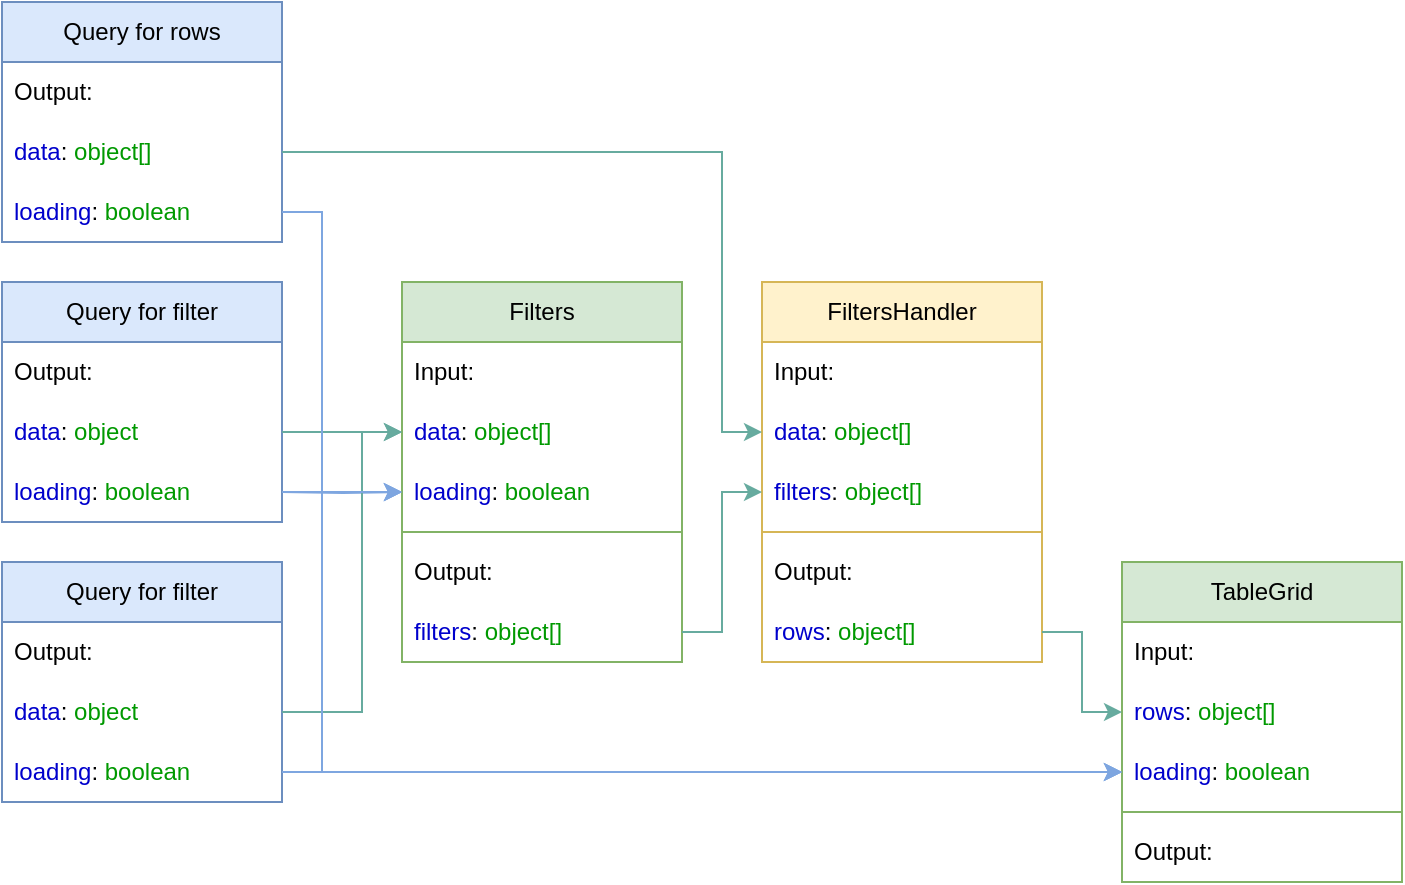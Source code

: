 <mxfile version="26.0.4">
  <diagram id="C5RBs43oDa-KdzZeNtuy" name="Page-1">
    <mxGraphModel dx="954" dy="651" grid="1" gridSize="10" guides="1" tooltips="1" connect="1" arrows="1" fold="1" page="1" pageScale="1" pageWidth="827" pageHeight="1169" math="0" shadow="0">
      <root>
        <mxCell id="WIyWlLk6GJQsqaUBKTNV-0" />
        <mxCell id="WIyWlLk6GJQsqaUBKTNV-1" parent="WIyWlLk6GJQsqaUBKTNV-0" />
        <mxCell id="9g6PCNSL1OcQ4zxGsmFJ-1" value="Query for filter" style="swimlane;fontStyle=0;childLayout=stackLayout;horizontal=1;startSize=30;horizontalStack=0;resizeParent=1;resizeParentMax=0;resizeLast=0;collapsible=1;marginBottom=0;whiteSpace=wrap;html=1;fillColor=#dae8fc;strokeColor=#6c8ebf;" vertex="1" parent="WIyWlLk6GJQsqaUBKTNV-1">
          <mxGeometry x="20" y="160" width="140" height="120" as="geometry" />
        </mxCell>
        <mxCell id="9g6PCNSL1OcQ4zxGsmFJ-2" value="&lt;font&gt;Output:&lt;/font&gt;" style="text;strokeColor=none;fillColor=none;align=left;verticalAlign=middle;spacingLeft=4;spacingRight=4;overflow=hidden;points=[[0,0.5],[1,0.5]];portConstraint=eastwest;rotatable=0;whiteSpace=wrap;html=1;fontColor=#000000;" vertex="1" parent="9g6PCNSL1OcQ4zxGsmFJ-1">
          <mxGeometry y="30" width="140" height="30" as="geometry" />
        </mxCell>
        <mxCell id="9g6PCNSL1OcQ4zxGsmFJ-23" value="&lt;font style=&quot;color: rgb(0, 0, 204);&quot;&gt;data&lt;/font&gt;: &lt;font style=&quot;color: rgb(0, 153, 0);&quot;&gt;object&lt;/font&gt;" style="text;strokeColor=none;fillColor=none;align=left;verticalAlign=middle;spacingLeft=4;spacingRight=4;overflow=hidden;points=[[0,0.5],[1,0.5]];portConstraint=eastwest;rotatable=0;whiteSpace=wrap;html=1;" vertex="1" parent="9g6PCNSL1OcQ4zxGsmFJ-1">
          <mxGeometry y="60" width="140" height="30" as="geometry" />
        </mxCell>
        <mxCell id="9g6PCNSL1OcQ4zxGsmFJ-60" style="edgeStyle=orthogonalEdgeStyle;rounded=0;orthogonalLoop=1;jettySize=auto;html=1;strokeColor=#7EA6E0;entryX=0;entryY=0.5;entryDx=0;entryDy=0;" edge="1" parent="9g6PCNSL1OcQ4zxGsmFJ-1" target="9g6PCNSL1OcQ4zxGsmFJ-18">
          <mxGeometry relative="1" as="geometry">
            <mxPoint x="220" y="105" as="targetPoint" />
            <mxPoint x="140" y="105" as="sourcePoint" />
          </mxGeometry>
        </mxCell>
        <mxCell id="9g6PCNSL1OcQ4zxGsmFJ-3" value="&lt;font style=&quot;color: rgb(0, 0, 204);&quot;&gt;loading&lt;/font&gt;: &lt;font style=&quot;color: rgb(0, 153, 0);&quot;&gt;boolean&lt;/font&gt;" style="text;strokeColor=none;fillColor=none;align=left;verticalAlign=middle;spacingLeft=4;spacingRight=4;overflow=hidden;points=[[0,0.5],[1,0.5]];portConstraint=eastwest;rotatable=0;whiteSpace=wrap;html=1;" vertex="1" parent="9g6PCNSL1OcQ4zxGsmFJ-1">
          <mxGeometry y="90" width="140" height="30" as="geometry" />
        </mxCell>
        <mxCell id="9g6PCNSL1OcQ4zxGsmFJ-5" value="Query for rows" style="swimlane;fontStyle=0;childLayout=stackLayout;horizontal=1;startSize=30;horizontalStack=0;resizeParent=1;resizeParentMax=0;resizeLast=0;collapsible=1;marginBottom=0;whiteSpace=wrap;html=1;fillColor=#dae8fc;strokeColor=#6c8ebf;" vertex="1" parent="WIyWlLk6GJQsqaUBKTNV-1">
          <mxGeometry x="20" y="20" width="140" height="120" as="geometry" />
        </mxCell>
        <mxCell id="9g6PCNSL1OcQ4zxGsmFJ-24" value="&lt;font&gt;Output:&lt;/font&gt;" style="text;strokeColor=none;fillColor=none;align=left;verticalAlign=middle;spacingLeft=4;spacingRight=4;overflow=hidden;points=[[0,0.5],[1,0.5]];portConstraint=eastwest;rotatable=0;whiteSpace=wrap;html=1;fontColor=#000000;" vertex="1" parent="9g6PCNSL1OcQ4zxGsmFJ-5">
          <mxGeometry y="30" width="140" height="30" as="geometry" />
        </mxCell>
        <mxCell id="9g6PCNSL1OcQ4zxGsmFJ-6" value="&lt;font style=&quot;color: rgb(0, 0, 204);&quot;&gt;data&lt;/font&gt;: &lt;font style=&quot;color: rgb(0, 153, 0);&quot;&gt;object[]&lt;/font&gt;" style="text;strokeColor=none;fillColor=none;align=left;verticalAlign=middle;spacingLeft=4;spacingRight=4;overflow=hidden;points=[[0,0.5],[1,0.5]];portConstraint=eastwest;rotatable=0;whiteSpace=wrap;html=1;" vertex="1" parent="9g6PCNSL1OcQ4zxGsmFJ-5">
          <mxGeometry y="60" width="140" height="30" as="geometry" />
        </mxCell>
        <mxCell id="9g6PCNSL1OcQ4zxGsmFJ-7" value="&lt;font style=&quot;color: rgb(0, 0, 204);&quot;&gt;loading&lt;/font&gt;: &lt;font style=&quot;color: rgb(0, 153, 0);&quot;&gt;boolean&lt;/font&gt;" style="text;strokeColor=none;fillColor=none;align=left;verticalAlign=middle;spacingLeft=4;spacingRight=4;overflow=hidden;points=[[0,0.5],[1,0.5]];portConstraint=eastwest;rotatable=0;whiteSpace=wrap;html=1;" vertex="1" parent="9g6PCNSL1OcQ4zxGsmFJ-5">
          <mxGeometry y="90" width="140" height="30" as="geometry" />
        </mxCell>
        <mxCell id="9g6PCNSL1OcQ4zxGsmFJ-9" value="TableGrid" style="swimlane;fontStyle=0;childLayout=stackLayout;horizontal=1;startSize=30;horizontalStack=0;resizeParent=1;resizeParentMax=0;resizeLast=0;collapsible=1;marginBottom=0;whiteSpace=wrap;html=1;fillColor=#d5e8d4;strokeColor=#82b366;" vertex="1" parent="WIyWlLk6GJQsqaUBKTNV-1">
          <mxGeometry x="580" y="300" width="140" height="160" as="geometry" />
        </mxCell>
        <mxCell id="9g6PCNSL1OcQ4zxGsmFJ-27" value="&lt;font&gt;Input:&lt;/font&gt;" style="text;strokeColor=none;fillColor=none;align=left;verticalAlign=middle;spacingLeft=4;spacingRight=4;overflow=hidden;points=[[0,0.5],[1,0.5]];portConstraint=eastwest;rotatable=0;whiteSpace=wrap;html=1;fontColor=#000000;" vertex="1" parent="9g6PCNSL1OcQ4zxGsmFJ-9">
          <mxGeometry y="30" width="140" height="30" as="geometry" />
        </mxCell>
        <mxCell id="9g6PCNSL1OcQ4zxGsmFJ-10" value="&lt;font style=&quot;color: rgb(0, 0, 204);&quot;&gt;rows&lt;/font&gt;:&amp;nbsp;&lt;span style=&quot;color: rgb(0, 153, 0);&quot;&gt;object[]&lt;/span&gt;" style="text;strokeColor=none;fillColor=none;align=left;verticalAlign=middle;spacingLeft=4;spacingRight=4;overflow=hidden;points=[[0,0.5],[1,0.5]];portConstraint=eastwest;rotatable=0;whiteSpace=wrap;html=1;" vertex="1" parent="9g6PCNSL1OcQ4zxGsmFJ-9">
          <mxGeometry y="60" width="140" height="30" as="geometry" />
        </mxCell>
        <mxCell id="9g6PCNSL1OcQ4zxGsmFJ-11" value="&lt;font style=&quot;color: rgb(0, 0, 204);&quot;&gt;loading&lt;/font&gt;: &lt;font style=&quot;color: rgb(0, 153, 0);&quot;&gt;boolean&lt;/font&gt;" style="text;strokeColor=none;fillColor=none;align=left;verticalAlign=middle;spacingLeft=4;spacingRight=4;overflow=hidden;points=[[0,0.5],[1,0.5]];portConstraint=eastwest;rotatable=0;whiteSpace=wrap;html=1;" vertex="1" parent="9g6PCNSL1OcQ4zxGsmFJ-9">
          <mxGeometry y="90" width="140" height="30" as="geometry" />
        </mxCell>
        <mxCell id="9g6PCNSL1OcQ4zxGsmFJ-28" value="" style="line;strokeWidth=1;html=1;fillColor=#d5e8d4;strokeColor=#82b366;" vertex="1" parent="9g6PCNSL1OcQ4zxGsmFJ-9">
          <mxGeometry y="120" width="140" height="10" as="geometry" />
        </mxCell>
        <mxCell id="9g6PCNSL1OcQ4zxGsmFJ-29" value="&lt;font&gt;Output:&lt;/font&gt;" style="text;strokeColor=none;fillColor=none;align=left;verticalAlign=middle;spacingLeft=4;spacingRight=4;overflow=hidden;points=[[0,0.5],[1,0.5]];portConstraint=eastwest;rotatable=0;whiteSpace=wrap;html=1;fontColor=#000000;" vertex="1" parent="9g6PCNSL1OcQ4zxGsmFJ-9">
          <mxGeometry y="130" width="140" height="30" as="geometry" />
        </mxCell>
        <mxCell id="9g6PCNSL1OcQ4zxGsmFJ-16" value="Filters" style="swimlane;fontStyle=0;childLayout=stackLayout;horizontal=1;startSize=30;horizontalStack=0;resizeParent=1;resizeParentMax=0;resizeLast=0;collapsible=1;marginBottom=0;whiteSpace=wrap;html=1;fillColor=#d5e8d4;strokeColor=#82b366;" vertex="1" parent="WIyWlLk6GJQsqaUBKTNV-1">
          <mxGeometry x="220" y="160" width="140" height="190" as="geometry" />
        </mxCell>
        <mxCell id="9g6PCNSL1OcQ4zxGsmFJ-25" value="&lt;font&gt;Input:&lt;/font&gt;" style="text;strokeColor=none;fillColor=none;align=left;verticalAlign=middle;spacingLeft=4;spacingRight=4;overflow=hidden;points=[[0,0.5],[1,0.5]];portConstraint=eastwest;rotatable=0;whiteSpace=wrap;html=1;fontColor=#000000;" vertex="1" parent="9g6PCNSL1OcQ4zxGsmFJ-16">
          <mxGeometry y="30" width="140" height="30" as="geometry" />
        </mxCell>
        <mxCell id="9g6PCNSL1OcQ4zxGsmFJ-17" value="&lt;font style=&quot;color: rgb(0, 0, 204);&quot;&gt;data&lt;/font&gt;:&amp;nbsp;&lt;span style=&quot;color: rgb(0, 153, 0);&quot;&gt;object[]&lt;/span&gt;" style="text;strokeColor=none;fillColor=none;align=left;verticalAlign=middle;spacingLeft=4;spacingRight=4;overflow=hidden;points=[[0,0.5],[1,0.5]];portConstraint=eastwest;rotatable=0;whiteSpace=wrap;html=1;" vertex="1" parent="9g6PCNSL1OcQ4zxGsmFJ-16">
          <mxGeometry y="60" width="140" height="30" as="geometry" />
        </mxCell>
        <mxCell id="9g6PCNSL1OcQ4zxGsmFJ-18" value="&lt;font style=&quot;color: rgb(0, 0, 204);&quot;&gt;loading&lt;/font&gt;: &lt;font style=&quot;color: rgb(0, 153, 0);&quot;&gt;boolean&lt;/font&gt;" style="text;strokeColor=none;fillColor=none;align=left;verticalAlign=middle;spacingLeft=4;spacingRight=4;overflow=hidden;points=[[0,0.5],[1,0.5]];portConstraint=eastwest;rotatable=0;whiteSpace=wrap;html=1;" vertex="1" parent="9g6PCNSL1OcQ4zxGsmFJ-16">
          <mxGeometry y="90" width="140" height="30" as="geometry" />
        </mxCell>
        <mxCell id="9g6PCNSL1OcQ4zxGsmFJ-21" value="" style="line;strokeWidth=1;html=1;fillColor=#d5e8d4;strokeColor=#82b366;" vertex="1" parent="9g6PCNSL1OcQ4zxGsmFJ-16">
          <mxGeometry y="120" width="140" height="10" as="geometry" />
        </mxCell>
        <mxCell id="9g6PCNSL1OcQ4zxGsmFJ-26" value="&lt;font&gt;Output:&lt;/font&gt;" style="text;strokeColor=none;fillColor=none;align=left;verticalAlign=middle;spacingLeft=4;spacingRight=4;overflow=hidden;points=[[0,0.5],[1,0.5]];portConstraint=eastwest;rotatable=0;whiteSpace=wrap;html=1;fontColor=#000000;" vertex="1" parent="9g6PCNSL1OcQ4zxGsmFJ-16">
          <mxGeometry y="130" width="140" height="30" as="geometry" />
        </mxCell>
        <mxCell id="9g6PCNSL1OcQ4zxGsmFJ-19" value="&lt;font style=&quot;color: rgb(0, 0, 204);&quot;&gt;filters&lt;/font&gt;:&amp;nbsp;&lt;span style=&quot;color: rgb(0, 153, 0);&quot;&gt;object[]&lt;/span&gt;" style="text;strokeColor=none;fillColor=none;align=left;verticalAlign=middle;spacingLeft=4;spacingRight=4;overflow=hidden;points=[[0,0.5],[1,0.5]];portConstraint=eastwest;rotatable=0;whiteSpace=wrap;html=1;" vertex="1" parent="9g6PCNSL1OcQ4zxGsmFJ-16">
          <mxGeometry y="160" width="140" height="30" as="geometry" />
        </mxCell>
        <mxCell id="9g6PCNSL1OcQ4zxGsmFJ-38" value="FiltersHandler" style="swimlane;fontStyle=0;childLayout=stackLayout;horizontal=1;startSize=30;horizontalStack=0;resizeParent=1;resizeParentMax=0;resizeLast=0;collapsible=1;marginBottom=0;whiteSpace=wrap;html=1;fillColor=#fff2cc;strokeColor=#d6b656;" vertex="1" parent="WIyWlLk6GJQsqaUBKTNV-1">
          <mxGeometry x="400" y="160" width="140" height="190" as="geometry" />
        </mxCell>
        <mxCell id="9g6PCNSL1OcQ4zxGsmFJ-39" value="Input:" style="text;strokeColor=none;fillColor=none;align=left;verticalAlign=middle;spacingLeft=4;spacingRight=4;overflow=hidden;points=[[0,0.5],[1,0.5]];portConstraint=eastwest;rotatable=0;whiteSpace=wrap;html=1;" vertex="1" parent="9g6PCNSL1OcQ4zxGsmFJ-38">
          <mxGeometry y="30" width="140" height="30" as="geometry" />
        </mxCell>
        <mxCell id="9g6PCNSL1OcQ4zxGsmFJ-41" value="&lt;font style=&quot;color: rgb(0, 0, 204);&quot;&gt;data&lt;/font&gt;:&amp;nbsp;&lt;font style=&quot;color: rgb(0, 153, 0);&quot;&gt;object[]&lt;/font&gt;" style="text;strokeColor=none;fillColor=none;align=left;verticalAlign=middle;spacingLeft=4;spacingRight=4;overflow=hidden;points=[[0,0.5],[1,0.5]];portConstraint=eastwest;rotatable=0;whiteSpace=wrap;html=1;" vertex="1" parent="9g6PCNSL1OcQ4zxGsmFJ-38">
          <mxGeometry y="60" width="140" height="30" as="geometry" />
        </mxCell>
        <mxCell id="9g6PCNSL1OcQ4zxGsmFJ-40" value="&lt;font style=&quot;color: rgb(0, 0, 204);&quot;&gt;filters&lt;/font&gt;:&amp;nbsp;&lt;span style=&quot;color: rgb(0, 153, 0);&quot;&gt;object[]&lt;/span&gt;" style="text;strokeColor=none;fillColor=none;align=left;verticalAlign=middle;spacingLeft=4;spacingRight=4;overflow=hidden;points=[[0,0.5],[1,0.5]];portConstraint=eastwest;rotatable=0;whiteSpace=wrap;html=1;" vertex="1" parent="9g6PCNSL1OcQ4zxGsmFJ-38">
          <mxGeometry y="90" width="140" height="30" as="geometry" />
        </mxCell>
        <mxCell id="9g6PCNSL1OcQ4zxGsmFJ-44" value="" style="line;strokeWidth=1;html=1;fillColor=#fff2cc;strokeColor=#d6b656;" vertex="1" parent="9g6PCNSL1OcQ4zxGsmFJ-38">
          <mxGeometry y="120" width="140" height="10" as="geometry" />
        </mxCell>
        <mxCell id="9g6PCNSL1OcQ4zxGsmFJ-45" value="&lt;font&gt;Output:&lt;/font&gt;" style="text;strokeColor=none;fillColor=none;align=left;verticalAlign=middle;spacingLeft=4;spacingRight=4;overflow=hidden;points=[[0,0.5],[1,0.5]];portConstraint=eastwest;rotatable=0;whiteSpace=wrap;html=1;fontColor=#000000;" vertex="1" parent="9g6PCNSL1OcQ4zxGsmFJ-38">
          <mxGeometry y="130" width="140" height="30" as="geometry" />
        </mxCell>
        <mxCell id="9g6PCNSL1OcQ4zxGsmFJ-46" value="&lt;font style=&quot;color: rgb(0, 0, 204);&quot;&gt;rows&lt;/font&gt;:&amp;nbsp;&lt;span style=&quot;color: rgb(0, 153, 0);&quot;&gt;object[]&lt;/span&gt;" style="text;strokeColor=none;fillColor=none;align=left;verticalAlign=middle;spacingLeft=4;spacingRight=4;overflow=hidden;points=[[0,0.5],[1,0.5]];portConstraint=eastwest;rotatable=0;whiteSpace=wrap;html=1;" vertex="1" parent="9g6PCNSL1OcQ4zxGsmFJ-38">
          <mxGeometry y="160" width="140" height="30" as="geometry" />
        </mxCell>
        <mxCell id="9g6PCNSL1OcQ4zxGsmFJ-47" value="Query for filter" style="swimlane;fontStyle=0;childLayout=stackLayout;horizontal=1;startSize=30;horizontalStack=0;resizeParent=1;resizeParentMax=0;resizeLast=0;collapsible=1;marginBottom=0;whiteSpace=wrap;html=1;fillColor=#dae8fc;strokeColor=#6c8ebf;" vertex="1" parent="WIyWlLk6GJQsqaUBKTNV-1">
          <mxGeometry x="20" y="300" width="140" height="120" as="geometry" />
        </mxCell>
        <mxCell id="9g6PCNSL1OcQ4zxGsmFJ-48" value="&lt;font&gt;Output:&lt;/font&gt;" style="text;strokeColor=none;fillColor=none;align=left;verticalAlign=middle;spacingLeft=4;spacingRight=4;overflow=hidden;points=[[0,0.5],[1,0.5]];portConstraint=eastwest;rotatable=0;whiteSpace=wrap;html=1;fontColor=#000000;" vertex="1" parent="9g6PCNSL1OcQ4zxGsmFJ-47">
          <mxGeometry y="30" width="140" height="30" as="geometry" />
        </mxCell>
        <mxCell id="9g6PCNSL1OcQ4zxGsmFJ-49" value="&lt;font style=&quot;color: rgb(0, 0, 204);&quot;&gt;data&lt;/font&gt;: &lt;font style=&quot;color: rgb(0, 153, 0);&quot;&gt;object&lt;/font&gt;" style="text;strokeColor=none;fillColor=none;align=left;verticalAlign=middle;spacingLeft=4;spacingRight=4;overflow=hidden;points=[[0,0.5],[1,0.5]];portConstraint=eastwest;rotatable=0;whiteSpace=wrap;html=1;" vertex="1" parent="9g6PCNSL1OcQ4zxGsmFJ-47">
          <mxGeometry y="60" width="140" height="30" as="geometry" />
        </mxCell>
        <mxCell id="9g6PCNSL1OcQ4zxGsmFJ-50" value="&lt;font style=&quot;color: rgb(0, 0, 204);&quot;&gt;loading&lt;/font&gt;: &lt;font style=&quot;color: rgb(0, 153, 0);&quot;&gt;boolean&lt;/font&gt;" style="text;strokeColor=none;fillColor=none;align=left;verticalAlign=middle;spacingLeft=4;spacingRight=4;overflow=hidden;points=[[0,0.5],[1,0.5]];portConstraint=eastwest;rotatable=0;whiteSpace=wrap;html=1;" vertex="1" parent="9g6PCNSL1OcQ4zxGsmFJ-47">
          <mxGeometry y="90" width="140" height="30" as="geometry" />
        </mxCell>
        <mxCell id="9g6PCNSL1OcQ4zxGsmFJ-53" style="edgeStyle=orthogonalEdgeStyle;rounded=0;orthogonalLoop=1;jettySize=auto;html=1;exitX=1;exitY=0.5;exitDx=0;exitDy=0;entryX=0;entryY=0.5;entryDx=0;entryDy=0;strokeColor=#67AB9F;" edge="1" parent="WIyWlLk6GJQsqaUBKTNV-1" source="9g6PCNSL1OcQ4zxGsmFJ-46" target="9g6PCNSL1OcQ4zxGsmFJ-10">
          <mxGeometry relative="1" as="geometry">
            <Array as="points">
              <mxPoint x="560" y="335" />
              <mxPoint x="560" y="375" />
            </Array>
          </mxGeometry>
        </mxCell>
        <mxCell id="9g6PCNSL1OcQ4zxGsmFJ-56" style="edgeStyle=orthogonalEdgeStyle;rounded=0;orthogonalLoop=1;jettySize=auto;html=1;exitX=1;exitY=0.5;exitDx=0;exitDy=0;entryX=0;entryY=0.5;entryDx=0;entryDy=0;strokeColor=#67AB9F;" edge="1" parent="WIyWlLk6GJQsqaUBKTNV-1" source="9g6PCNSL1OcQ4zxGsmFJ-6" target="9g6PCNSL1OcQ4zxGsmFJ-41">
          <mxGeometry relative="1" as="geometry">
            <Array as="points">
              <mxPoint x="380" y="95" />
              <mxPoint x="380" y="235" />
            </Array>
          </mxGeometry>
        </mxCell>
        <mxCell id="9g6PCNSL1OcQ4zxGsmFJ-57" style="edgeStyle=orthogonalEdgeStyle;rounded=0;orthogonalLoop=1;jettySize=auto;html=1;exitX=1;exitY=0.5;exitDx=0;exitDy=0;entryX=0;entryY=0.5;entryDx=0;entryDy=0;strokeColor=#67AB9F;" edge="1" parent="WIyWlLk6GJQsqaUBKTNV-1" source="9g6PCNSL1OcQ4zxGsmFJ-23" target="9g6PCNSL1OcQ4zxGsmFJ-17">
          <mxGeometry relative="1" as="geometry" />
        </mxCell>
        <mxCell id="9g6PCNSL1OcQ4zxGsmFJ-58" style="edgeStyle=orthogonalEdgeStyle;rounded=0;orthogonalLoop=1;jettySize=auto;html=1;exitX=1;exitY=0.5;exitDx=0;exitDy=0;entryX=0;entryY=0.5;entryDx=0;entryDy=0;strokeColor=#67AB9F;" edge="1" parent="WIyWlLk6GJQsqaUBKTNV-1" source="9g6PCNSL1OcQ4zxGsmFJ-49" target="9g6PCNSL1OcQ4zxGsmFJ-17">
          <mxGeometry relative="1" as="geometry">
            <Array as="points">
              <mxPoint x="200" y="375" />
              <mxPoint x="200" y="235" />
            </Array>
          </mxGeometry>
        </mxCell>
        <mxCell id="9g6PCNSL1OcQ4zxGsmFJ-62" style="edgeStyle=orthogonalEdgeStyle;rounded=0;orthogonalLoop=1;jettySize=auto;html=1;exitX=1;exitY=0.5;exitDx=0;exitDy=0;entryX=0;entryY=0.5;entryDx=0;entryDy=0;strokeColor=#67AB9F;" edge="1" parent="WIyWlLk6GJQsqaUBKTNV-1" source="9g6PCNSL1OcQ4zxGsmFJ-19" target="9g6PCNSL1OcQ4zxGsmFJ-40">
          <mxGeometry relative="1" as="geometry">
            <Array as="points">
              <mxPoint x="380" y="335" />
              <mxPoint x="380" y="265" />
            </Array>
          </mxGeometry>
        </mxCell>
        <mxCell id="9g6PCNSL1OcQ4zxGsmFJ-63" style="edgeStyle=orthogonalEdgeStyle;rounded=0;orthogonalLoop=1;jettySize=auto;html=1;exitX=1;exitY=0.5;exitDx=0;exitDy=0;strokeColor=#7EA6E0;" edge="1" parent="WIyWlLk6GJQsqaUBKTNV-1" source="9g6PCNSL1OcQ4zxGsmFJ-50" target="9g6PCNSL1OcQ4zxGsmFJ-11">
          <mxGeometry relative="1" as="geometry" />
        </mxCell>
        <mxCell id="9g6PCNSL1OcQ4zxGsmFJ-64" style="edgeStyle=orthogonalEdgeStyle;rounded=0;orthogonalLoop=1;jettySize=auto;html=1;exitX=1;exitY=0.5;exitDx=0;exitDy=0;entryX=0;entryY=0.5;entryDx=0;entryDy=0;strokeColor=#7EA6E0;" edge="1" parent="WIyWlLk6GJQsqaUBKTNV-1" source="9g6PCNSL1OcQ4zxGsmFJ-3" target="9g6PCNSL1OcQ4zxGsmFJ-11">
          <mxGeometry relative="1" as="geometry">
            <Array as="points">
              <mxPoint x="180" y="265" />
              <mxPoint x="180" y="405" />
            </Array>
          </mxGeometry>
        </mxCell>
        <mxCell id="9g6PCNSL1OcQ4zxGsmFJ-65" style="edgeStyle=orthogonalEdgeStyle;rounded=0;orthogonalLoop=1;jettySize=auto;html=1;exitX=1;exitY=0.5;exitDx=0;exitDy=0;entryX=0;entryY=0.5;entryDx=0;entryDy=0;strokeColor=#7EA6E0;" edge="1" parent="WIyWlLk6GJQsqaUBKTNV-1" source="9g6PCNSL1OcQ4zxGsmFJ-7" target="9g6PCNSL1OcQ4zxGsmFJ-11">
          <mxGeometry relative="1" as="geometry">
            <Array as="points">
              <mxPoint x="180" y="125" />
              <mxPoint x="180" y="405" />
            </Array>
          </mxGeometry>
        </mxCell>
        <mxCell id="9g6PCNSL1OcQ4zxGsmFJ-67" style="edgeStyle=orthogonalEdgeStyle;rounded=0;orthogonalLoop=1;jettySize=auto;html=1;exitX=1;exitY=0.5;exitDx=0;exitDy=0;entryX=0;entryY=0.5;entryDx=0;entryDy=0;strokeColor=#7EA6E0;" edge="1" parent="WIyWlLk6GJQsqaUBKTNV-1" source="9g6PCNSL1OcQ4zxGsmFJ-50" target="9g6PCNSL1OcQ4zxGsmFJ-18">
          <mxGeometry relative="1" as="geometry">
            <Array as="points">
              <mxPoint x="180" y="405" />
              <mxPoint x="180" y="265" />
            </Array>
          </mxGeometry>
        </mxCell>
        <mxCell id="9g6PCNSL1OcQ4zxGsmFJ-68" style="edgeStyle=orthogonalEdgeStyle;rounded=0;orthogonalLoop=1;jettySize=auto;html=1;exitX=1;exitY=0.5;exitDx=0;exitDy=0;entryX=0;entryY=0.5;entryDx=0;entryDy=0;strokeColor=#7EA6E0;" edge="1" parent="WIyWlLk6GJQsqaUBKTNV-1" source="9g6PCNSL1OcQ4zxGsmFJ-7" target="9g6PCNSL1OcQ4zxGsmFJ-18">
          <mxGeometry relative="1" as="geometry">
            <Array as="points">
              <mxPoint x="180" y="125" />
              <mxPoint x="180" y="265" />
            </Array>
          </mxGeometry>
        </mxCell>
      </root>
    </mxGraphModel>
  </diagram>
</mxfile>
